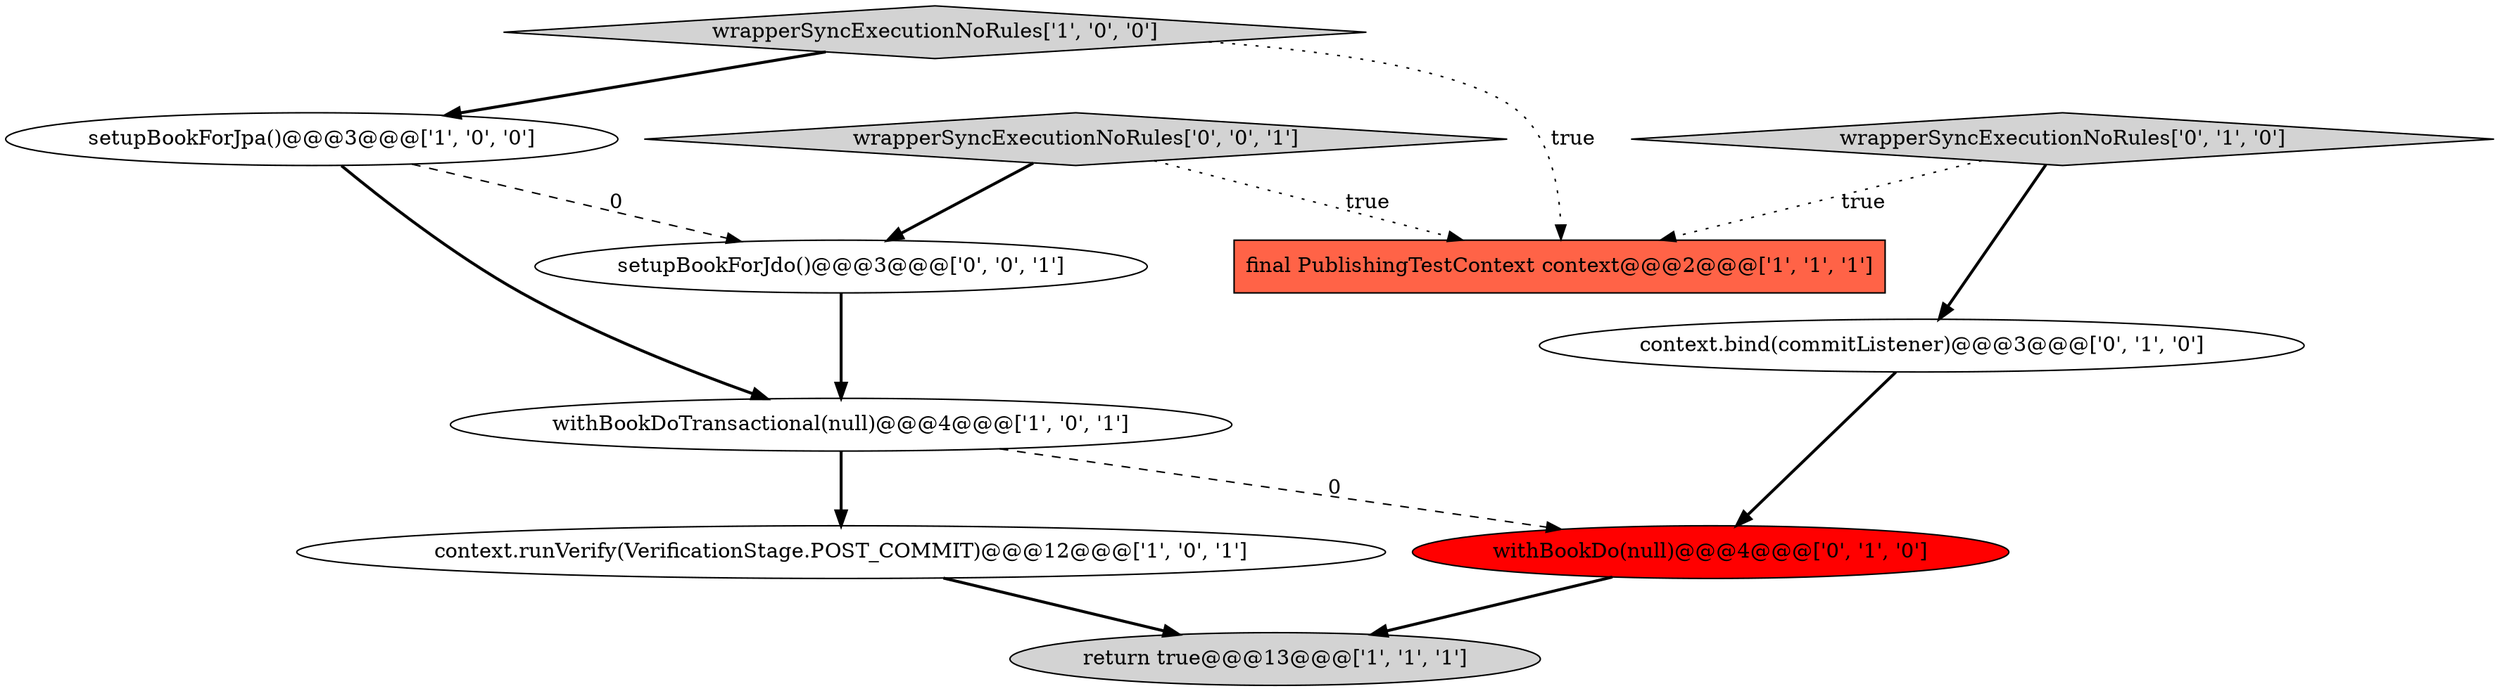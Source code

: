 digraph {
2 [style = filled, label = "withBookDoTransactional(null)@@@4@@@['1', '0', '1']", fillcolor = white, shape = ellipse image = "AAA0AAABBB1BBB"];
10 [style = filled, label = "setupBookForJdo()@@@3@@@['0', '0', '1']", fillcolor = white, shape = ellipse image = "AAA0AAABBB3BBB"];
5 [style = filled, label = "wrapperSyncExecutionNoRules['1', '0', '0']", fillcolor = lightgray, shape = diamond image = "AAA0AAABBB1BBB"];
3 [style = filled, label = "return true@@@13@@@['1', '1', '1']", fillcolor = lightgray, shape = ellipse image = "AAA0AAABBB1BBB"];
6 [style = filled, label = "withBookDo(null)@@@4@@@['0', '1', '0']", fillcolor = red, shape = ellipse image = "AAA1AAABBB2BBB"];
4 [style = filled, label = "setupBookForJpa()@@@3@@@['1', '0', '0']", fillcolor = white, shape = ellipse image = "AAA0AAABBB1BBB"];
7 [style = filled, label = "wrapperSyncExecutionNoRules['0', '1', '0']", fillcolor = lightgray, shape = diamond image = "AAA0AAABBB2BBB"];
9 [style = filled, label = "wrapperSyncExecutionNoRules['0', '0', '1']", fillcolor = lightgray, shape = diamond image = "AAA0AAABBB3BBB"];
8 [style = filled, label = "context.bind(commitListener)@@@3@@@['0', '1', '0']", fillcolor = white, shape = ellipse image = "AAA0AAABBB2BBB"];
1 [style = filled, label = "context.runVerify(VerificationStage.POST_COMMIT)@@@12@@@['1', '0', '1']", fillcolor = white, shape = ellipse image = "AAA0AAABBB1BBB"];
0 [style = filled, label = "final PublishingTestContext context@@@2@@@['1', '1', '1']", fillcolor = tomato, shape = box image = "AAA0AAABBB1BBB"];
1->3 [style = bold, label=""];
6->3 [style = bold, label=""];
10->2 [style = bold, label=""];
8->6 [style = bold, label=""];
9->0 [style = dotted, label="true"];
4->2 [style = bold, label=""];
5->0 [style = dotted, label="true"];
9->10 [style = bold, label=""];
4->10 [style = dashed, label="0"];
7->0 [style = dotted, label="true"];
7->8 [style = bold, label=""];
2->1 [style = bold, label=""];
5->4 [style = bold, label=""];
2->6 [style = dashed, label="0"];
}
